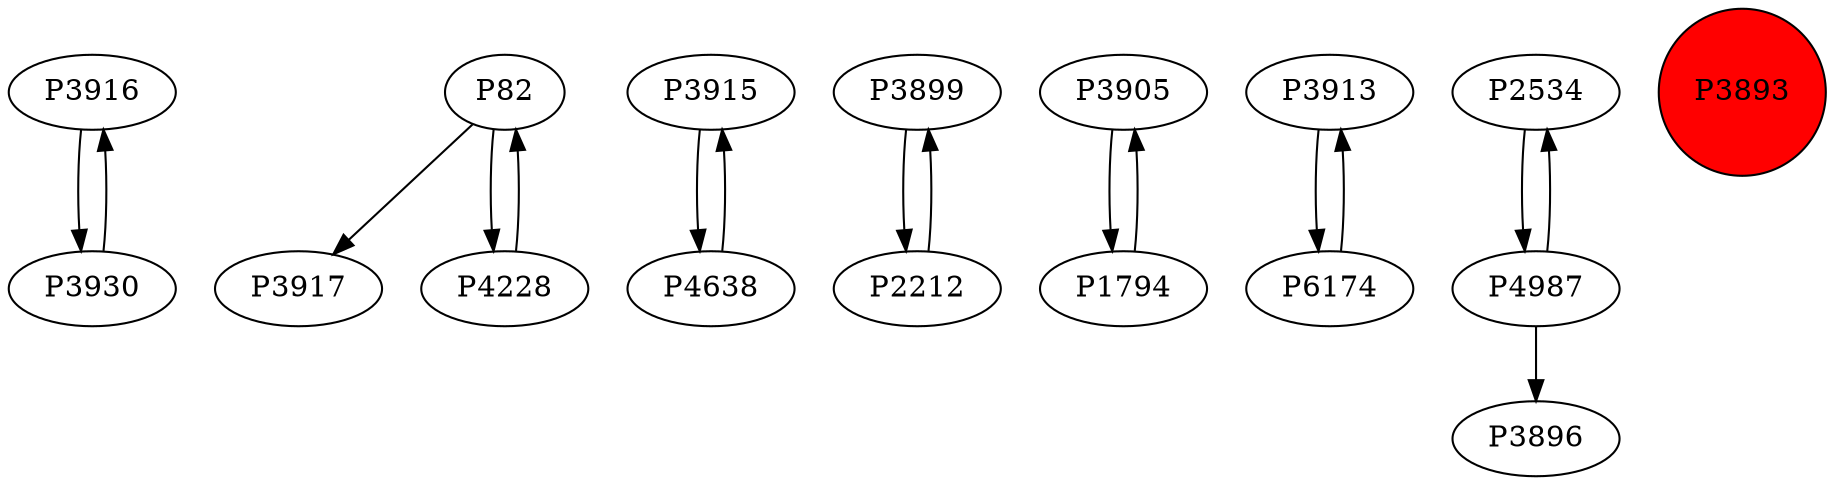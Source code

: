 digraph {
	P3916 -> P3930
	P82 -> P3917
	P3915 -> P4638
	P3899 -> P2212
	P4638 -> P3915
	P2212 -> P3899
	P3905 -> P1794
	P4228 -> P82
	P3930 -> P3916
	P3913 -> P6174
	P2534 -> P4987
	P4987 -> P2534
	P4987 -> P3896
	P6174 -> P3913
	P82 -> P4228
	P1794 -> P3905
	P3893 [shape=circle]
	P3893 [style=filled]
	P3893 [fillcolor=red]
}